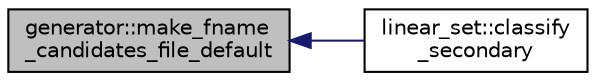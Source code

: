 digraph "generator::make_fname_candidates_file_default"
{
  edge [fontname="Helvetica",fontsize="10",labelfontname="Helvetica",labelfontsize="10"];
  node [fontname="Helvetica",fontsize="10",shape=record];
  rankdir="LR";
  Node13189 [label="generator::make_fname\l_candidates_file_default",height=0.2,width=0.4,color="black", fillcolor="grey75", style="filled", fontcolor="black"];
  Node13189 -> Node13190 [dir="back",color="midnightblue",fontsize="10",style="solid",fontname="Helvetica"];
  Node13190 [label="linear_set::classify\l_secondary",height=0.2,width=0.4,color="black", fillcolor="white", style="filled",URL="$dd/d86/classlinear__set.html#a5d7659de855e20e2fa8e41e7aedcb1fc"];
}
